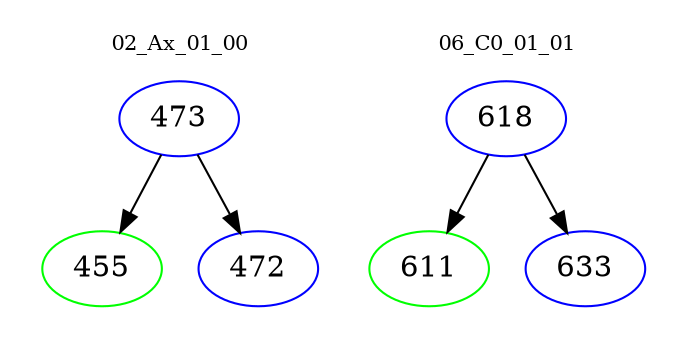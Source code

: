 digraph{
subgraph cluster_0 {
color = white
label = "02_Ax_01_00";
fontsize=10;
T0_473 [label="473", color="blue"]
T0_473 -> T0_455 [color="black"]
T0_455 [label="455", color="green"]
T0_473 -> T0_472 [color="black"]
T0_472 [label="472", color="blue"]
}
subgraph cluster_1 {
color = white
label = "06_C0_01_01";
fontsize=10;
T1_618 [label="618", color="blue"]
T1_618 -> T1_611 [color="black"]
T1_611 [label="611", color="green"]
T1_618 -> T1_633 [color="black"]
T1_633 [label="633", color="blue"]
}
}
